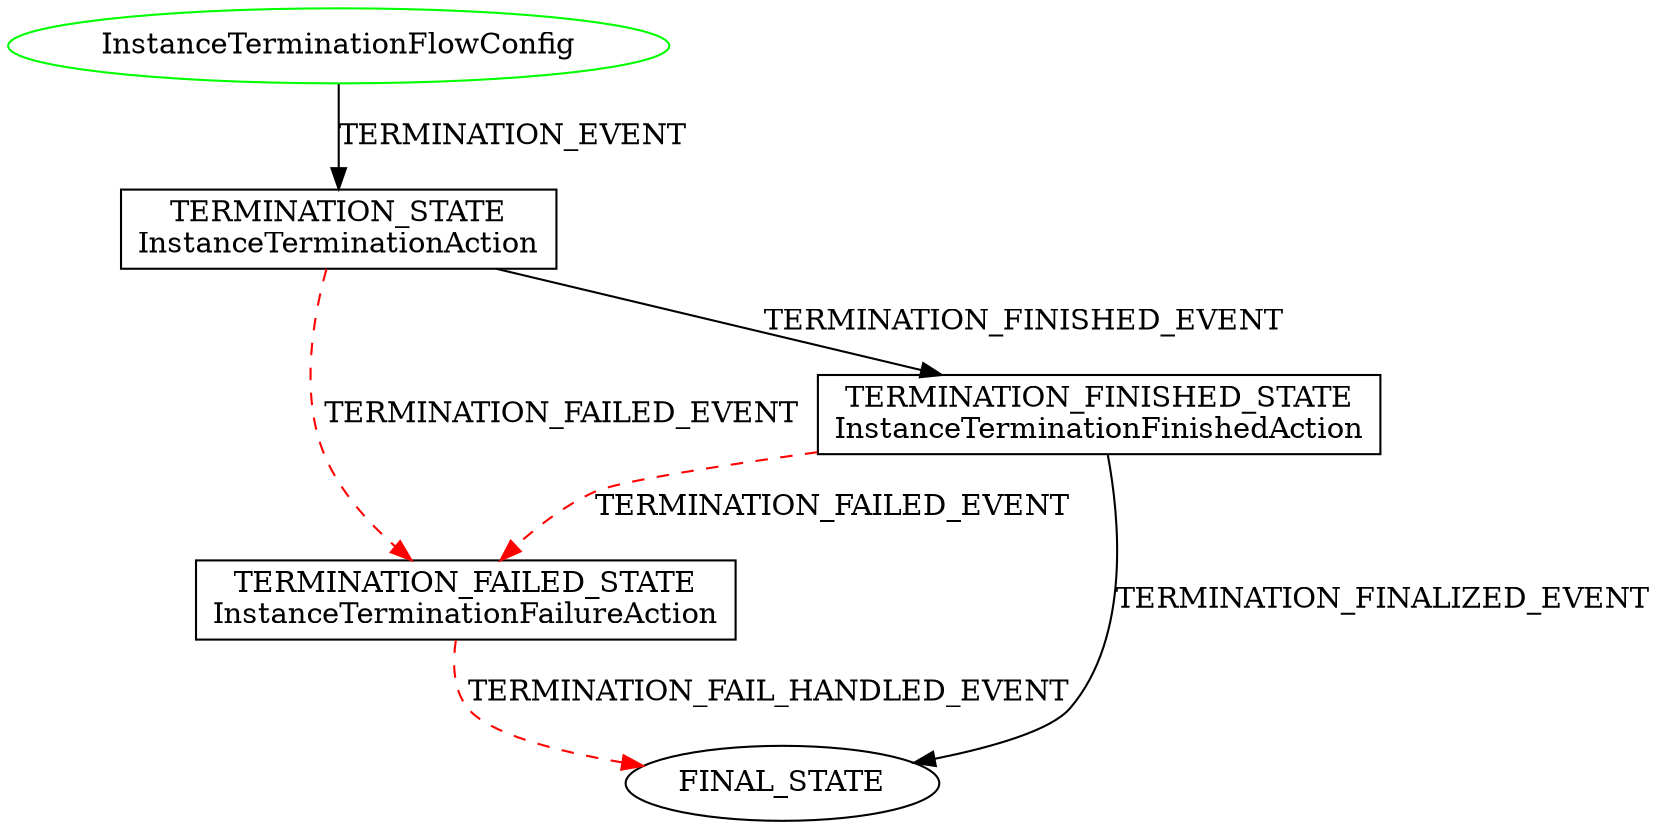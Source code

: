 digraph {
INIT_STATE [label="InstanceTerminationFlowConfig" shape=ellipse color=green];
TERMINATION_STATE [label="TERMINATION_STATE\nInstanceTerminationAction" shape=rect color=black];
INIT_STATE -> TERMINATION_STATE [label="TERMINATION_EVENT" color=black style=solid];
TERMINATION_FAILED_STATE [label="TERMINATION_FAILED_STATE\nInstanceTerminationFailureAction" shape=rect color=black];
TERMINATION_STATE -> TERMINATION_FAILED_STATE [label="TERMINATION_FAILED_EVENT" color=red style=dashed];
TERMINATION_FAILED_STATE -> FINAL_STATE [label="TERMINATION_FAIL_HANDLED_EVENT" color=red style=dashed];
TERMINATION_FINISHED_STATE [label="TERMINATION_FINISHED_STATE\nInstanceTerminationFinishedAction" shape=rect color=black];
TERMINATION_STATE -> TERMINATION_FINISHED_STATE [label="TERMINATION_FINISHED_EVENT" color=black style=solid];
TERMINATION_FINISHED_STATE -> TERMINATION_FAILED_STATE [label="TERMINATION_FAILED_EVENT" color=red style=dashed];
TERMINATION_FINISHED_STATE -> FINAL_STATE [label="TERMINATION_FINALIZED_EVENT" color=black style=solid];
}